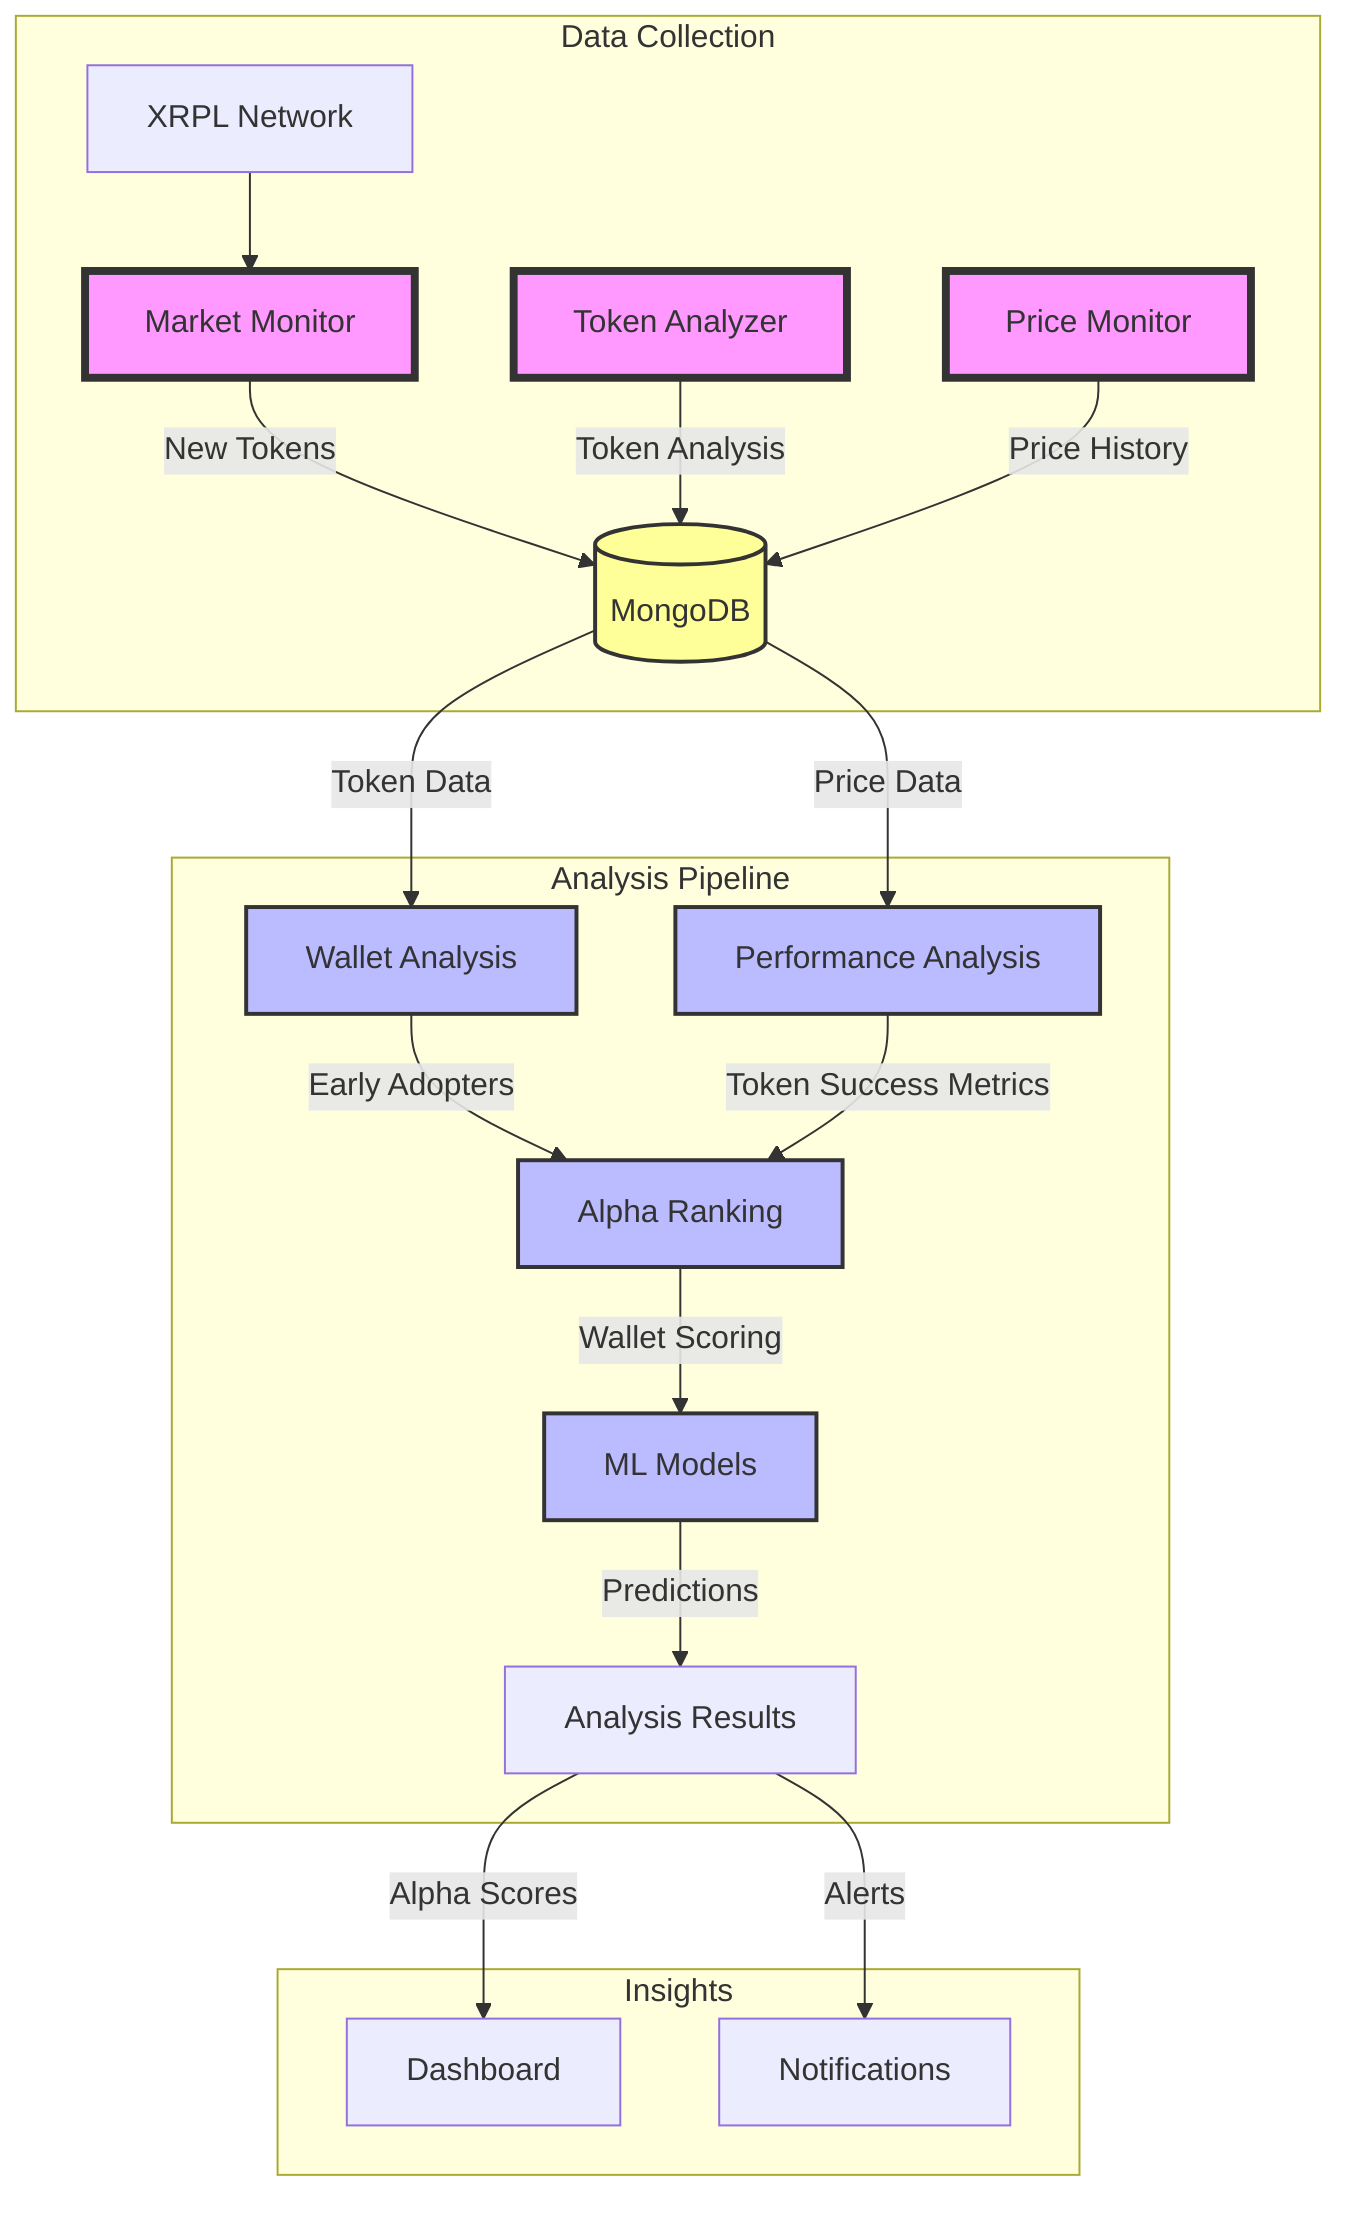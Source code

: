 flowchart TB
    subgraph Data Collection
        XRPL[XRPL Network]
        MM[Market Monitor]
        TA[Token Analyzer]
        PM[Price Monitor]
        
        XRPL --> MM
        MM --> |New Tokens| DB[(MongoDB)]
        TA --> |Token Analysis| DB
        PM --> |Price History| DB
    end

    subgraph Analysis Pipeline
        DB --> |Token Data| WA[Wallet Analysis]
        DB --> |Price Data| PA[Performance Analysis]
        
        WA --> |Early Adopters| AR[Alpha Ranking]
        PA --> |Token Success Metrics| AR
        
        AR --> |Wallet Scoring| ML[ML Models]
        ML --> |Predictions| AP[Analysis Results]
    end

    subgraph Insights
        AP --> |Alpha Scores| Dashboard
        AP --> |Alerts| Notifications
    end

    classDef primary fill:#f9f,stroke:#333,stroke-width:4px
    classDef secondary fill:#bbf,stroke:#333,stroke-width:2px
    classDef storage fill:#ff9,stroke:#333,stroke-width:2px
    
    class MM,TA,PM primary
    class WA,PA,AR,ML secondary
    class DB storage